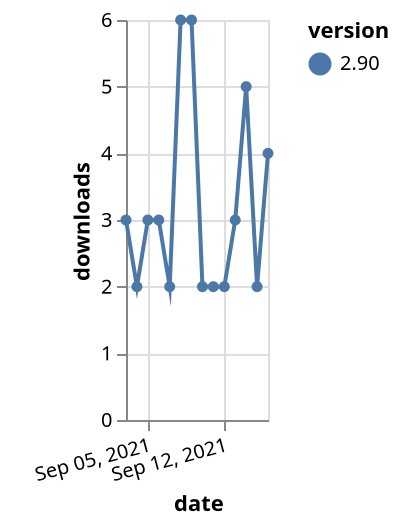 {"$schema": "https://vega.github.io/schema/vega-lite/v5.json", "description": "A simple bar chart with embedded data.", "data": {"values": [{"date": "2021-09-03", "total": 3761, "delta": 3, "version": "2.90"}, {"date": "2021-09-04", "total": 3763, "delta": 2, "version": "2.90"}, {"date": "2021-09-05", "total": 3766, "delta": 3, "version": "2.90"}, {"date": "2021-09-06", "total": 3769, "delta": 3, "version": "2.90"}, {"date": "2021-09-07", "total": 3771, "delta": 2, "version": "2.90"}, {"date": "2021-09-08", "total": 3777, "delta": 6, "version": "2.90"}, {"date": "2021-09-09", "total": 3783, "delta": 6, "version": "2.90"}, {"date": "2021-09-10", "total": 3785, "delta": 2, "version": "2.90"}, {"date": "2021-09-11", "total": 3787, "delta": 2, "version": "2.90"}, {"date": "2021-09-12", "total": 3789, "delta": 2, "version": "2.90"}, {"date": "2021-09-13", "total": 3792, "delta": 3, "version": "2.90"}, {"date": "2021-09-14", "total": 3797, "delta": 5, "version": "2.90"}, {"date": "2021-09-15", "total": 3799, "delta": 2, "version": "2.90"}, {"date": "2021-09-16", "total": 3803, "delta": 4, "version": "2.90"}]}, "width": "container", "mark": {"type": "line", "point": {"filled": true}}, "encoding": {"x": {"field": "date", "type": "temporal", "timeUnit": "yearmonthdate", "title": "date", "axis": {"labelAngle": -15}}, "y": {"field": "delta", "type": "quantitative", "title": "downloads"}, "color": {"field": "version", "type": "nominal"}, "tooltip": {"field": "delta"}}}